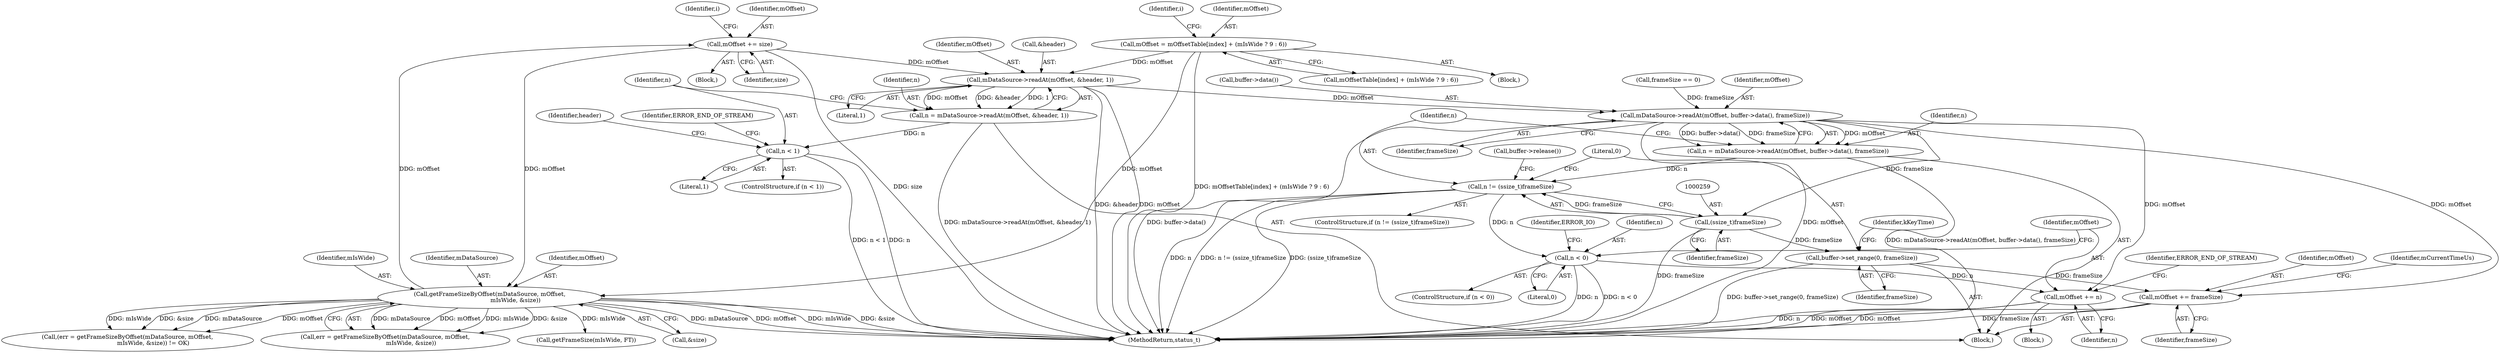 digraph "0_Android_36b04932bb93cc3269279282686b439a17a89920@API" {
"1000192" [label="(Call,mDataSource->readAt(mOffset, &header, 1))"];
"1000185" [label="(Call,mOffset += size)"];
"1000175" [label="(Call,getFrameSizeByOffset(mDataSource, mOffset,\n                            mIsWide, &size))"];
"1000145" [label="(Call,mOffset = mOffsetTable[index] + (mIsWide ? 9 : 6))"];
"1000190" [label="(Call,n = mDataSource->readAt(mOffset, &header, 1))"];
"1000198" [label="(Call,n < 1)"];
"1000251" [label="(Call,mDataSource->readAt(mOffset, buffer->data(), frameSize))"];
"1000249" [label="(Call,n = mDataSource->readAt(mOffset, buffer->data(), frameSize))"];
"1000256" [label="(Call,n != (ssize_t)frameSize)"];
"1000267" [label="(Call,n < 0)"];
"1000275" [label="(Call,mOffset += n)"];
"1000258" [label="(Call,(ssize_t)frameSize)"];
"1000280" [label="(Call,buffer->set_range(0, frameSize))"];
"1000289" [label="(Call,mOffset += frameSize)"];
"1000281" [label="(Literal,0)"];
"1000175" [label="(Call,getFrameSizeByOffset(mDataSource, mOffset,\n                            mIsWide, &size))"];
"1000249" [label="(Call,n = mDataSource->readAt(mOffset, buffer->data(), frameSize))"];
"1000272" [label="(Identifier,ERROR_IO)"];
"1000282" [label="(Identifier,frameSize)"];
"1000105" [label="(Block,)"];
"1000268" [label="(Identifier,n)"];
"1000200" [label="(Literal,1)"];
"1000168" [label="(Identifier,i)"];
"1000173" [label="(Call,err = getFrameSizeByOffset(mDataSource, mOffset,\n                            mIsWide, &size))"];
"1000186" [label="(Identifier,mOffset)"];
"1000251" [label="(Call,mDataSource->readAt(mOffset, buffer->data(), frameSize))"];
"1000203" [label="(Identifier,ERROR_END_OF_STREAM)"];
"1000267" [label="(Call,n < 0)"];
"1000253" [label="(Call,buffer->data())"];
"1000176" [label="(Identifier,mDataSource)"];
"1000301" [label="(MethodReturn,status_t)"];
"1000266" [label="(ControlStructure,if (n < 0))"];
"1000177" [label="(Identifier,mOffset)"];
"1000258" [label="(Call,(ssize_t)frameSize)"];
"1000284" [label="(Identifier,kKeyTime)"];
"1000206" [label="(Identifier,header)"];
"1000192" [label="(Call,mDataSource->readAt(mOffset, &header, 1))"];
"1000254" [label="(Identifier,frameSize)"];
"1000257" [label="(Identifier,n)"];
"1000147" [label="(Call,mOffsetTable[index] + (mIsWide ? 9 : 6))"];
"1000169" [label="(Block,)"];
"1000275" [label="(Call,mOffset += n)"];
"1000185" [label="(Call,mOffset += size)"];
"1000280" [label="(Call,buffer->set_range(0, frameSize))"];
"1000290" [label="(Identifier,mOffset)"];
"1000198" [label="(Call,n < 1)"];
"1000229" [label="(Call,frameSize == 0)"];
"1000252" [label="(Identifier,mOffset)"];
"1000260" [label="(Identifier,frameSize)"];
"1000274" [label="(Block,)"];
"1000262" [label="(Call,buffer->release())"];
"1000197" [label="(ControlStructure,if (n < 1))"];
"1000145" [label="(Call,mOffset = mOffsetTable[index] + (mIsWide ? 9 : 6))"];
"1000276" [label="(Identifier,mOffset)"];
"1000193" [label="(Identifier,mOffset)"];
"1000187" [label="(Identifier,size)"];
"1000196" [label="(Literal,1)"];
"1000199" [label="(Identifier,n)"];
"1000225" [label="(Call,getFrameSize(mIsWide, FT))"];
"1000178" [label="(Identifier,mIsWide)"];
"1000158" [label="(Identifier,i)"];
"1000120" [label="(Block,)"];
"1000269" [label="(Literal,0)"];
"1000191" [label="(Identifier,n)"];
"1000289" [label="(Call,mOffset += frameSize)"];
"1000146" [label="(Identifier,mOffset)"];
"1000256" [label="(Call,n != (ssize_t)frameSize)"];
"1000255" [label="(ControlStructure,if (n != (ssize_t)frameSize))"];
"1000277" [label="(Identifier,n)"];
"1000279" [label="(Identifier,ERROR_END_OF_STREAM)"];
"1000250" [label="(Identifier,n)"];
"1000291" [label="(Identifier,frameSize)"];
"1000194" [label="(Call,&header)"];
"1000179" [label="(Call,&size)"];
"1000190" [label="(Call,n = mDataSource->readAt(mOffset, &header, 1))"];
"1000172" [label="(Call,(err = getFrameSizeByOffset(mDataSource, mOffset,\n                            mIsWide, &size)) != OK)"];
"1000293" [label="(Identifier,mCurrentTimeUs)"];
"1000192" -> "1000190"  [label="AST: "];
"1000192" -> "1000196"  [label="CFG: "];
"1000193" -> "1000192"  [label="AST: "];
"1000194" -> "1000192"  [label="AST: "];
"1000196" -> "1000192"  [label="AST: "];
"1000190" -> "1000192"  [label="CFG: "];
"1000192" -> "1000301"  [label="DDG: &header"];
"1000192" -> "1000301"  [label="DDG: mOffset"];
"1000192" -> "1000190"  [label="DDG: mOffset"];
"1000192" -> "1000190"  [label="DDG: &header"];
"1000192" -> "1000190"  [label="DDG: 1"];
"1000185" -> "1000192"  [label="DDG: mOffset"];
"1000145" -> "1000192"  [label="DDG: mOffset"];
"1000192" -> "1000251"  [label="DDG: mOffset"];
"1000185" -> "1000169"  [label="AST: "];
"1000185" -> "1000187"  [label="CFG: "];
"1000186" -> "1000185"  [label="AST: "];
"1000187" -> "1000185"  [label="AST: "];
"1000168" -> "1000185"  [label="CFG: "];
"1000185" -> "1000301"  [label="DDG: size"];
"1000185" -> "1000175"  [label="DDG: mOffset"];
"1000175" -> "1000185"  [label="DDG: mOffset"];
"1000175" -> "1000173"  [label="AST: "];
"1000175" -> "1000179"  [label="CFG: "];
"1000176" -> "1000175"  [label="AST: "];
"1000177" -> "1000175"  [label="AST: "];
"1000178" -> "1000175"  [label="AST: "];
"1000179" -> "1000175"  [label="AST: "];
"1000173" -> "1000175"  [label="CFG: "];
"1000175" -> "1000301"  [label="DDG: mIsWide"];
"1000175" -> "1000301"  [label="DDG: &size"];
"1000175" -> "1000301"  [label="DDG: mDataSource"];
"1000175" -> "1000301"  [label="DDG: mOffset"];
"1000175" -> "1000172"  [label="DDG: mDataSource"];
"1000175" -> "1000172"  [label="DDG: mOffset"];
"1000175" -> "1000172"  [label="DDG: mIsWide"];
"1000175" -> "1000172"  [label="DDG: &size"];
"1000175" -> "1000173"  [label="DDG: mDataSource"];
"1000175" -> "1000173"  [label="DDG: mOffset"];
"1000175" -> "1000173"  [label="DDG: mIsWide"];
"1000175" -> "1000173"  [label="DDG: &size"];
"1000145" -> "1000175"  [label="DDG: mOffset"];
"1000175" -> "1000225"  [label="DDG: mIsWide"];
"1000145" -> "1000120"  [label="AST: "];
"1000145" -> "1000147"  [label="CFG: "];
"1000146" -> "1000145"  [label="AST: "];
"1000147" -> "1000145"  [label="AST: "];
"1000158" -> "1000145"  [label="CFG: "];
"1000145" -> "1000301"  [label="DDG: mOffsetTable[index] + (mIsWide ? 9 : 6)"];
"1000190" -> "1000105"  [label="AST: "];
"1000191" -> "1000190"  [label="AST: "];
"1000199" -> "1000190"  [label="CFG: "];
"1000190" -> "1000301"  [label="DDG: mDataSource->readAt(mOffset, &header, 1)"];
"1000190" -> "1000198"  [label="DDG: n"];
"1000198" -> "1000197"  [label="AST: "];
"1000198" -> "1000200"  [label="CFG: "];
"1000199" -> "1000198"  [label="AST: "];
"1000200" -> "1000198"  [label="AST: "];
"1000203" -> "1000198"  [label="CFG: "];
"1000206" -> "1000198"  [label="CFG: "];
"1000198" -> "1000301"  [label="DDG: n"];
"1000198" -> "1000301"  [label="DDG: n < 1"];
"1000251" -> "1000249"  [label="AST: "];
"1000251" -> "1000254"  [label="CFG: "];
"1000252" -> "1000251"  [label="AST: "];
"1000253" -> "1000251"  [label="AST: "];
"1000254" -> "1000251"  [label="AST: "];
"1000249" -> "1000251"  [label="CFG: "];
"1000251" -> "1000301"  [label="DDG: buffer->data()"];
"1000251" -> "1000301"  [label="DDG: mOffset"];
"1000251" -> "1000249"  [label="DDG: mOffset"];
"1000251" -> "1000249"  [label="DDG: buffer->data()"];
"1000251" -> "1000249"  [label="DDG: frameSize"];
"1000229" -> "1000251"  [label="DDG: frameSize"];
"1000251" -> "1000258"  [label="DDG: frameSize"];
"1000251" -> "1000275"  [label="DDG: mOffset"];
"1000251" -> "1000289"  [label="DDG: mOffset"];
"1000249" -> "1000105"  [label="AST: "];
"1000250" -> "1000249"  [label="AST: "];
"1000257" -> "1000249"  [label="CFG: "];
"1000249" -> "1000301"  [label="DDG: mDataSource->readAt(mOffset, buffer->data(), frameSize)"];
"1000249" -> "1000256"  [label="DDG: n"];
"1000256" -> "1000255"  [label="AST: "];
"1000256" -> "1000258"  [label="CFG: "];
"1000257" -> "1000256"  [label="AST: "];
"1000258" -> "1000256"  [label="AST: "];
"1000262" -> "1000256"  [label="CFG: "];
"1000281" -> "1000256"  [label="CFG: "];
"1000256" -> "1000301"  [label="DDG: (ssize_t)frameSize"];
"1000256" -> "1000301"  [label="DDG: n"];
"1000256" -> "1000301"  [label="DDG: n != (ssize_t)frameSize"];
"1000258" -> "1000256"  [label="DDG: frameSize"];
"1000256" -> "1000267"  [label="DDG: n"];
"1000267" -> "1000266"  [label="AST: "];
"1000267" -> "1000269"  [label="CFG: "];
"1000268" -> "1000267"  [label="AST: "];
"1000269" -> "1000267"  [label="AST: "];
"1000272" -> "1000267"  [label="CFG: "];
"1000276" -> "1000267"  [label="CFG: "];
"1000267" -> "1000301"  [label="DDG: n"];
"1000267" -> "1000301"  [label="DDG: n < 0"];
"1000267" -> "1000275"  [label="DDG: n"];
"1000275" -> "1000274"  [label="AST: "];
"1000275" -> "1000277"  [label="CFG: "];
"1000276" -> "1000275"  [label="AST: "];
"1000277" -> "1000275"  [label="AST: "];
"1000279" -> "1000275"  [label="CFG: "];
"1000275" -> "1000301"  [label="DDG: mOffset"];
"1000275" -> "1000301"  [label="DDG: n"];
"1000258" -> "1000260"  [label="CFG: "];
"1000259" -> "1000258"  [label="AST: "];
"1000260" -> "1000258"  [label="AST: "];
"1000258" -> "1000301"  [label="DDG: frameSize"];
"1000258" -> "1000280"  [label="DDG: frameSize"];
"1000280" -> "1000105"  [label="AST: "];
"1000280" -> "1000282"  [label="CFG: "];
"1000281" -> "1000280"  [label="AST: "];
"1000282" -> "1000280"  [label="AST: "];
"1000284" -> "1000280"  [label="CFG: "];
"1000280" -> "1000301"  [label="DDG: buffer->set_range(0, frameSize)"];
"1000280" -> "1000289"  [label="DDG: frameSize"];
"1000289" -> "1000105"  [label="AST: "];
"1000289" -> "1000291"  [label="CFG: "];
"1000290" -> "1000289"  [label="AST: "];
"1000291" -> "1000289"  [label="AST: "];
"1000293" -> "1000289"  [label="CFG: "];
"1000289" -> "1000301"  [label="DDG: frameSize"];
"1000289" -> "1000301"  [label="DDG: mOffset"];
}

